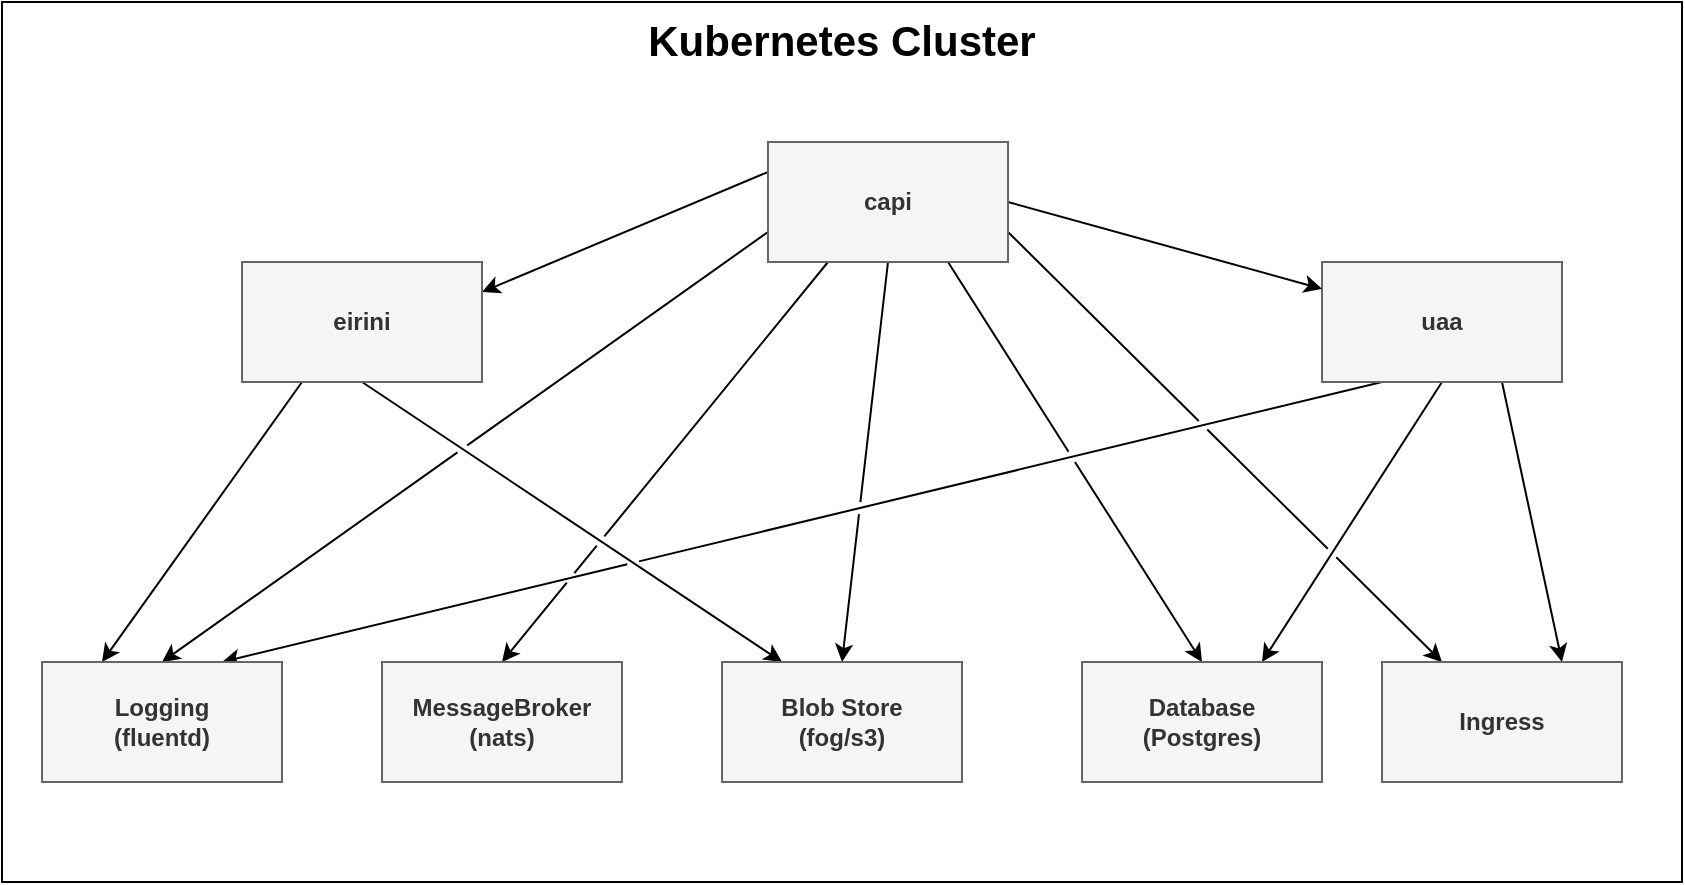 <mxfile version="12.3.2" type="device" pages="1"><diagram id="AafUrq3in10-7zpNntgc" name="Page-1"><mxGraphModel dx="1092" dy="989" grid="1" gridSize="10" guides="1" tooltips="1" connect="1" arrows="1" fold="1" page="1" pageScale="1" pageWidth="827" pageHeight="1169" math="0" shadow="0"><root><mxCell id="0"/><mxCell id="1" parent="0"/><mxCell id="NX8Ag_4ZVq9NymKesEa6-19" value="Kubernetes Cluster" style="rounded=0;whiteSpace=wrap;html=1;strokeColor=#000000;verticalAlign=top;fontFamily=Helvetica;fontSize=21;fontStyle=1" vertex="1" parent="1"><mxGeometry x="30" y="90" width="840" height="440" as="geometry"/></mxCell><mxCell id="NX8Ag_4ZVq9NymKesEa6-21" style="edgeStyle=none;rounded=0;jumpStyle=gap;orthogonalLoop=1;jettySize=auto;html=1;exitX=0;exitY=0.25;exitDx=0;exitDy=0;entryX=1;entryY=0.25;entryDx=0;entryDy=0;fontFamily=Helvetica;fontSize=21;" edge="1" parent="1" source="NX8Ag_4ZVq9NymKesEa6-3" target="NX8Ag_4ZVq9NymKesEa6-1"><mxGeometry relative="1" as="geometry"/></mxCell><mxCell id="NX8Ag_4ZVq9NymKesEa6-11" style="rounded=0;orthogonalLoop=1;jettySize=auto;html=1;exitX=0.5;exitY=1;exitDx=0;exitDy=0;entryX=0.25;entryY=0;entryDx=0;entryDy=0;jumpStyle=gap;" edge="1" parent="1" source="NX8Ag_4ZVq9NymKesEa6-1" target="NX8Ag_4ZVq9NymKesEa6-7"><mxGeometry relative="1" as="geometry"/></mxCell><mxCell id="NX8Ag_4ZVq9NymKesEa6-14" style="edgeStyle=none;rounded=0;jumpStyle=gap;orthogonalLoop=1;jettySize=auto;html=1;exitX=0.25;exitY=1;exitDx=0;exitDy=0;entryX=0.25;entryY=0;entryDx=0;entryDy=0;" edge="1" parent="1" source="NX8Ag_4ZVq9NymKesEa6-1" target="NX8Ag_4ZVq9NymKesEa6-6"><mxGeometry relative="1" as="geometry"/></mxCell><mxCell id="NX8Ag_4ZVq9NymKesEa6-1" value="eirini" style="rounded=0;whiteSpace=wrap;html=1;fillColor=#f5f5f5;strokeColor=#666666;fontColor=#333333;fontStyle=1" vertex="1" parent="1"><mxGeometry x="150" y="220" width="120" height="60" as="geometry"/></mxCell><mxCell id="NX8Ag_4ZVq9NymKesEa6-10" style="rounded=0;orthogonalLoop=1;jettySize=auto;html=1;exitX=0.5;exitY=1;exitDx=0;exitDy=0;entryX=0.75;entryY=0;entryDx=0;entryDy=0;jumpStyle=gap;" edge="1" parent="1" source="NX8Ag_4ZVq9NymKesEa6-2" target="NX8Ag_4ZVq9NymKesEa6-5"><mxGeometry relative="1" as="geometry"/></mxCell><mxCell id="NX8Ag_4ZVq9NymKesEa6-15" style="edgeStyle=none;rounded=0;jumpStyle=gap;orthogonalLoop=1;jettySize=auto;html=1;exitX=0.25;exitY=1;exitDx=0;exitDy=0;entryX=0.75;entryY=0;entryDx=0;entryDy=0;" edge="1" parent="1" source="NX8Ag_4ZVq9NymKesEa6-2" target="NX8Ag_4ZVq9NymKesEa6-6"><mxGeometry relative="1" as="geometry"/></mxCell><mxCell id="NX8Ag_4ZVq9NymKesEa6-18" style="edgeStyle=none;rounded=0;jumpStyle=gap;orthogonalLoop=1;jettySize=auto;html=1;exitX=0.75;exitY=1;exitDx=0;exitDy=0;entryX=0.75;entryY=0;entryDx=0;entryDy=0;" edge="1" parent="1" source="NX8Ag_4ZVq9NymKesEa6-2" target="NX8Ag_4ZVq9NymKesEa6-16"><mxGeometry relative="1" as="geometry"/></mxCell><mxCell id="NX8Ag_4ZVq9NymKesEa6-2" value="uaa" style="rounded=0;whiteSpace=wrap;html=1;fillColor=#f5f5f5;strokeColor=#666666;fontColor=#333333;fontStyle=1" vertex="1" parent="1"><mxGeometry x="690" y="220" width="120" height="60" as="geometry"/></mxCell><mxCell id="NX8Ag_4ZVq9NymKesEa6-8" style="rounded=0;orthogonalLoop=1;jettySize=auto;html=1;exitX=0.5;exitY=1;exitDx=0;exitDy=0;entryX=0.5;entryY=0;entryDx=0;entryDy=0;jumpStyle=gap;" edge="1" parent="1" source="NX8Ag_4ZVq9NymKesEa6-3" target="NX8Ag_4ZVq9NymKesEa6-7"><mxGeometry relative="1" as="geometry"/></mxCell><mxCell id="NX8Ag_4ZVq9NymKesEa6-9" style="rounded=0;orthogonalLoop=1;jettySize=auto;html=1;exitX=0.75;exitY=1;exitDx=0;exitDy=0;entryX=0.5;entryY=0;entryDx=0;entryDy=0;jumpStyle=gap;" edge="1" parent="1" source="NX8Ag_4ZVq9NymKesEa6-3" target="NX8Ag_4ZVq9NymKesEa6-5"><mxGeometry relative="1" as="geometry"/></mxCell><mxCell id="NX8Ag_4ZVq9NymKesEa6-12" style="edgeStyle=none;rounded=0;jumpStyle=gap;orthogonalLoop=1;jettySize=auto;html=1;exitX=0.25;exitY=1;exitDx=0;exitDy=0;entryX=0.5;entryY=0;entryDx=0;entryDy=0;" edge="1" parent="1" source="NX8Ag_4ZVq9NymKesEa6-3" target="NX8Ag_4ZVq9NymKesEa6-4"><mxGeometry relative="1" as="geometry"/></mxCell><mxCell id="NX8Ag_4ZVq9NymKesEa6-13" style="edgeStyle=none;rounded=0;jumpStyle=gap;orthogonalLoop=1;jettySize=auto;html=1;exitX=0;exitY=0.75;exitDx=0;exitDy=0;entryX=0.5;entryY=0;entryDx=0;entryDy=0;" edge="1" parent="1" source="NX8Ag_4ZVq9NymKesEa6-3" target="NX8Ag_4ZVq9NymKesEa6-6"><mxGeometry relative="1" as="geometry"/></mxCell><mxCell id="NX8Ag_4ZVq9NymKesEa6-17" style="edgeStyle=none;rounded=0;jumpStyle=gap;orthogonalLoop=1;jettySize=auto;html=1;exitX=1;exitY=0.75;exitDx=0;exitDy=0;entryX=0.25;entryY=0;entryDx=0;entryDy=0;" edge="1" parent="1" source="NX8Ag_4ZVq9NymKesEa6-3" target="NX8Ag_4ZVq9NymKesEa6-16"><mxGeometry relative="1" as="geometry"/></mxCell><mxCell id="NX8Ag_4ZVq9NymKesEa6-20" style="edgeStyle=none;rounded=0;jumpStyle=gap;orthogonalLoop=1;jettySize=auto;html=1;exitX=1;exitY=0.5;exitDx=0;exitDy=0;fontFamily=Helvetica;fontSize=21;" edge="1" parent="1" source="NX8Ag_4ZVq9NymKesEa6-3" target="NX8Ag_4ZVq9NymKesEa6-2"><mxGeometry relative="1" as="geometry"/></mxCell><mxCell id="NX8Ag_4ZVq9NymKesEa6-3" value="capi" style="rounded=0;whiteSpace=wrap;html=1;fillColor=#f5f5f5;strokeColor=#666666;fontColor=#333333;fontStyle=1" vertex="1" parent="1"><mxGeometry x="413" y="160" width="120" height="60" as="geometry"/></mxCell><mxCell id="NX8Ag_4ZVq9NymKesEa6-4" value="MessageBroker&lt;br&gt;(nats)" style="rounded=0;whiteSpace=wrap;html=1;fillColor=#f5f5f5;strokeColor=#666666;fontColor=#333333;fontStyle=1" vertex="1" parent="1"><mxGeometry x="220" y="420" width="120" height="60" as="geometry"/></mxCell><mxCell id="NX8Ag_4ZVq9NymKesEa6-5" value="Database&lt;br&gt;(Postgres)" style="rounded=0;whiteSpace=wrap;html=1;fillColor=#f5f5f5;strokeColor=#666666;fontColor=#333333;fontStyle=1" vertex="1" parent="1"><mxGeometry x="570" y="420" width="120" height="60" as="geometry"/></mxCell><mxCell id="NX8Ag_4ZVq9NymKesEa6-6" value="Logging&lt;br&gt;(fluentd)" style="rounded=0;whiteSpace=wrap;html=1;fillColor=#f5f5f5;strokeColor=#666666;fontColor=#333333;fontStyle=1" vertex="1" parent="1"><mxGeometry x="50" y="420" width="120" height="60" as="geometry"/></mxCell><mxCell id="NX8Ag_4ZVq9NymKesEa6-7" value="Blob Store&lt;br&gt;(fog/s3)" style="rounded=0;whiteSpace=wrap;html=1;strokeColor=#666666;fillColor=#f5f5f5;fontColor=#333333;fontStyle=1" vertex="1" parent="1"><mxGeometry x="390" y="420" width="120" height="60" as="geometry"/></mxCell><mxCell id="NX8Ag_4ZVq9NymKesEa6-16" value="Ingress" style="rounded=0;whiteSpace=wrap;html=1;fillColor=#f5f5f5;strokeColor=#666666;fontColor=#333333;fontStyle=1" vertex="1" parent="1"><mxGeometry x="720" y="420" width="120" height="60" as="geometry"/></mxCell></root></mxGraphModel></diagram></mxfile>